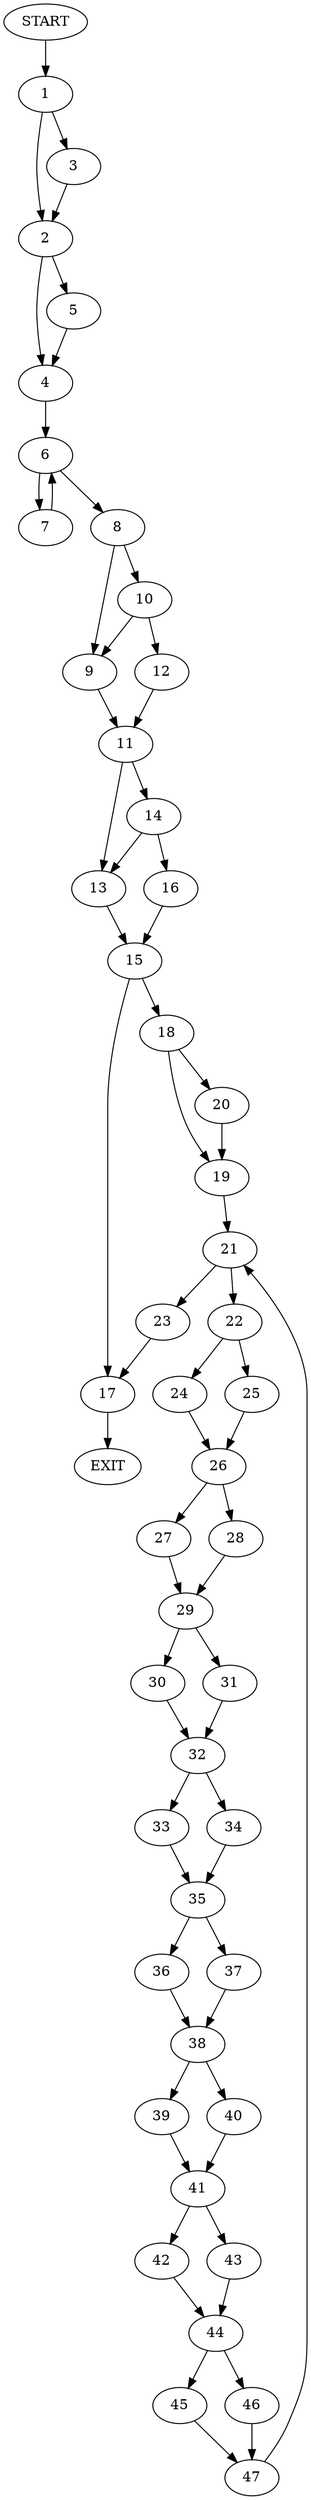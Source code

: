 digraph {
0 [label="START"]
48 [label="EXIT"]
0 -> 1
1 -> 2
1 -> 3
3 -> 2
2 -> 4
2 -> 5
4 -> 6
5 -> 4
6 -> 7
6 -> 8
7 -> 6
8 -> 9
8 -> 10
9 -> 11
10 -> 12
10 -> 9
12 -> 11
11 -> 13
11 -> 14
13 -> 15
14 -> 13
14 -> 16
16 -> 15
15 -> 17
15 -> 18
17 -> 48
18 -> 19
18 -> 20
20 -> 19
19 -> 21
21 -> 22
21 -> 23
23 -> 17
22 -> 24
22 -> 25
25 -> 26
24 -> 26
26 -> 27
26 -> 28
28 -> 29
27 -> 29
29 -> 30
29 -> 31
30 -> 32
31 -> 32
32 -> 33
32 -> 34
34 -> 35
33 -> 35
35 -> 36
35 -> 37
36 -> 38
37 -> 38
38 -> 39
38 -> 40
39 -> 41
40 -> 41
41 -> 42
41 -> 43
42 -> 44
43 -> 44
44 -> 45
44 -> 46
46 -> 47
45 -> 47
47 -> 21
}
